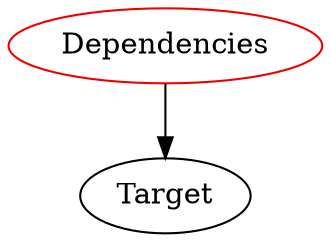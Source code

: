 digraph dependencies{
Dependencies -> Target;
Dependencies	[shape=oval, color=red2, label="Dependencies"];
}
